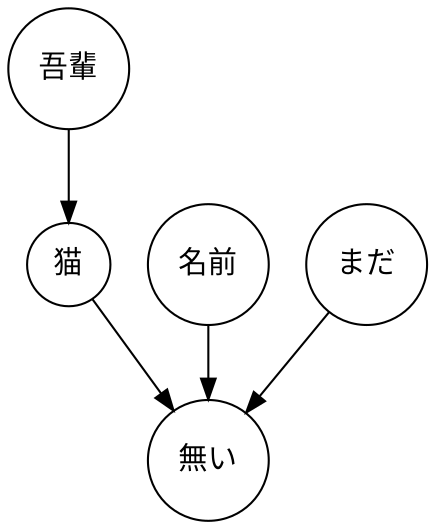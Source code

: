 digraph root {
	graph [bb="0,0,201.49,247.48"];
	node [label="\N",
		shape=circle
	];
	{
		node [label="\N",
			shape=circle
		];
		吾輩		 [height=0.81243,
			label=吾輩,
			pos="29.247,218.24",
			width=0.81243];
		猫		 [height=0.55967,
			label=猫,
			pos="29.247,123.74",
			width=0.55967];
		吾輩 -> 猫		 [pos="e,29.247,144.04 29.247,188.98 29.247,177.95 29.247,165.3 29.247,154.16"];
		無い		 [height=0.81243,
			label=無い,
			pos="96.247,29.247",
			width=0.81243];
		猫 -> 無い		 [pos="e,79.539,53.314 40.613,107.05 49.622,94.614 62.498,76.84 73.594,61.522"];
		名前		 [height=0.81243,
			label=名前,
			pos="96.247,123.74",
			width=0.81243];
		名前 -> 無い		 [pos="e,96.247,58.647 96.247,94.488 96.247,86.405 96.247,77.454 96.247,68.864"];
		まだ		 [height=0.81243,
			label=まだ,
			pos="172.25,123.74",
			width=0.81243];
		まだ -> 無い		 [pos="e,114.48,52.432 153.85,100.35 143.95,88.309 131.62,73.294 120.9,60.252"];
	}
}
